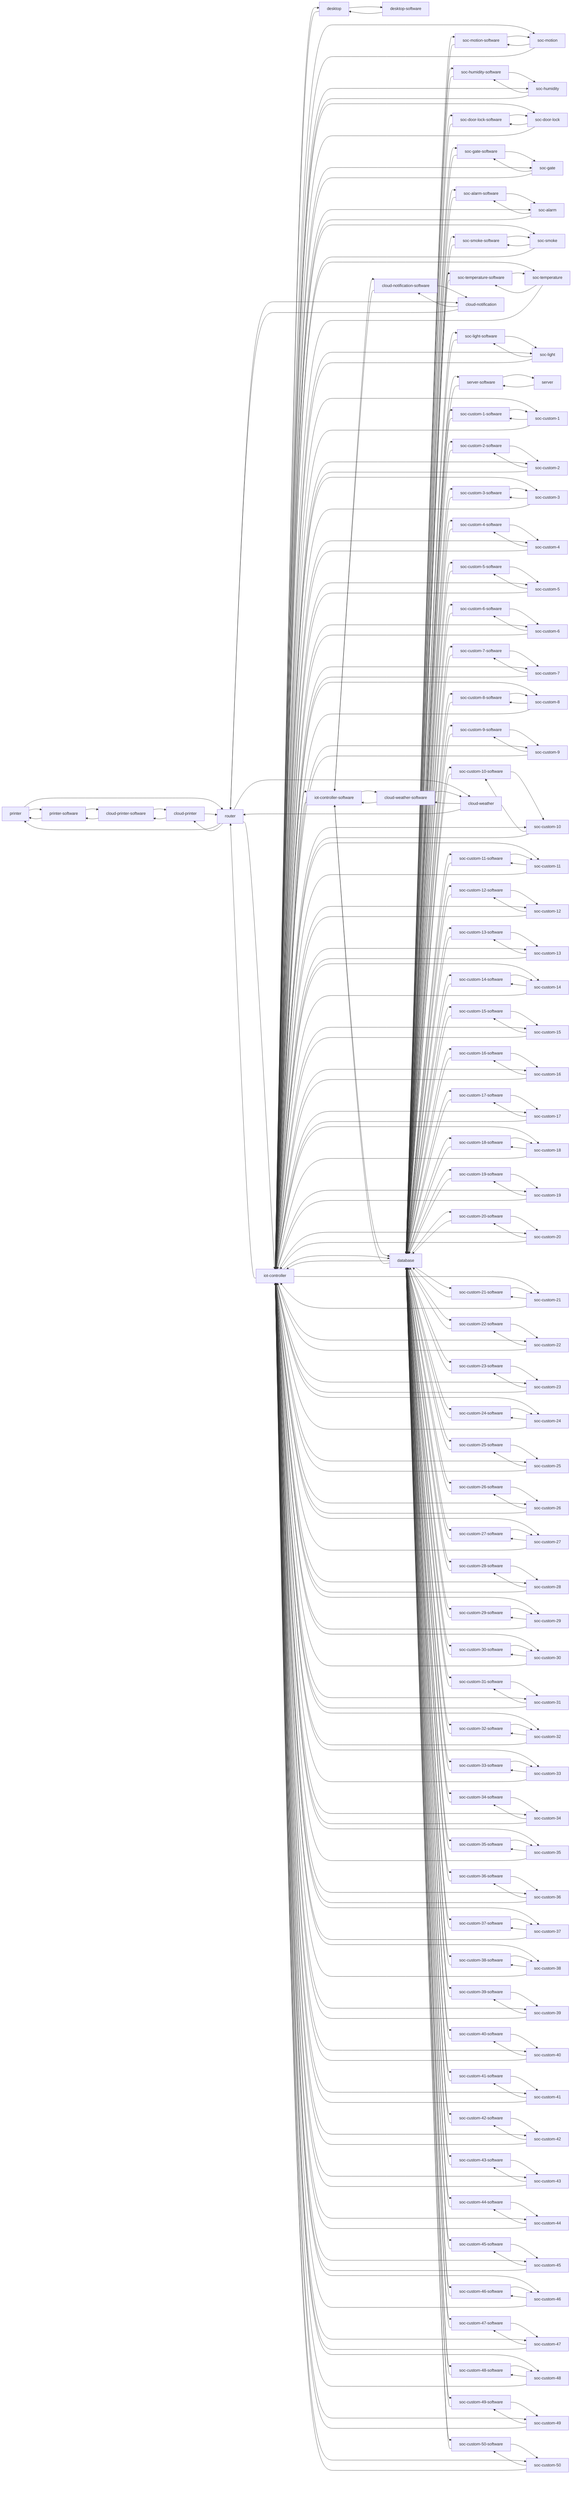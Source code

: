 %% 855000
flowchart LR
	printer[printer]
	soc-custom-9[soc-custom-9]
	soc-custom-7[soc-custom-7]
	soc-custom-8[soc-custom-8]
	soc-custom-10-software[soc-custom-10-software]
	soc-custom-16[soc-custom-16]
	soc-custom-17[soc-custom-17]
	soc-custom-14[soc-custom-14]
	soc-custom-15[soc-custom-15]
	soc-custom-16-software[soc-custom-16-software]
	soc-alarm[soc-alarm]
	soc-custom-18[soc-custom-18]
	soc-custom-19[soc-custom-19]
	soc-custom-12[soc-custom-12]
	soc-custom-25-software[soc-custom-25-software]
	soc-custom-13[soc-custom-13]
	soc-custom-34-software[soc-custom-34-software]
	soc-custom-10[soc-custom-10]
	soc-custom-11[soc-custom-11]
	soc-custom-43-software[soc-custom-43-software]
	soc-custom-5-software[soc-custom-5-software]
	soc-custom-20-software[soc-custom-20-software]
	soc-custom-26-software[soc-custom-26-software]
	soc-custom-49-software[soc-custom-49-software]
	soc-custom-27[soc-custom-27]
	soc-custom-28[soc-custom-28]
	soc-custom-25[soc-custom-25]
	desktop-software[desktop-software]
	soc-custom-26[soc-custom-26]
	database[database]
	soc-custom-29[soc-custom-29]
	soc-custom-6-software[soc-custom-6-software]
	soc-custom-15-software[soc-custom-15-software]
	soc-custom-20[soc-custom-20]
	soc-light[soc-light]
	soc-custom-44-software[soc-custom-44-software]
	soc-custom-23[soc-custom-23]
	soc-custom-24[soc-custom-24]
	soc-custom-21[soc-custom-21]
	soc-custom-22[soc-custom-22]
	cloud-printer[cloud-printer]
	soc-custom-39-software[soc-custom-39-software]
	soc-custom-4-software[soc-custom-4-software]
	soc-custom-42-software[soc-custom-42-software]
	soc-custom-36-software[soc-custom-36-software]
	soc-motion[soc-motion]
	soc-humidity-software[soc-humidity-software]
	soc-custom-45-software[soc-custom-45-software]
	cloud-notification-software[cloud-notification-software]
	soc-humidity[soc-humidity]
	soc-alarm-software[soc-alarm-software]
	soc-custom-7-software[soc-custom-7-software]
	server[server]
	cloud-notification[cloud-notification]
	soc-custom-17-software[soc-custom-17-software]
	soc-custom-2-software[soc-custom-2-software]
	soc-light-software[soc-light-software]
	soc-custom-23-software[soc-custom-23-software]
	soc-custom-9-software[soc-custom-9-software]
	soc-smoke[soc-smoke]
	soc-gate-software[soc-gate-software]
	soc-custom-47-software[soc-custom-47-software]
	soc-custom-12-software[soc-custom-12-software]
	soc-temperature[soc-temperature]
	soc-custom-50-software[soc-custom-50-software]
	soc-custom-41-software[soc-custom-41-software]
	soc-custom-19-software[soc-custom-19-software]
	soc-custom-13-software[soc-custom-13-software]
	soc-custom-28-software[soc-custom-28-software]
	soc-custom-22-software[soc-custom-22-software]
	soc-custom-50[soc-custom-50]
	iot-controller-software[iot-controller-software]
	soc-custom-31-software[soc-custom-31-software]
	soc-custom-40-software[soc-custom-40-software]
	iot-controller[iot-controller]
	soc-custom-14-software[soc-custom-14-software]
	soc-temperature-software[soc-temperature-software]
	soc-custom-37-software[soc-custom-37-software]
	soc-custom-32-software[soc-custom-32-software]
	router[router]
	cloud-printer-software[cloud-printer-software]
	cloud-weather-software[cloud-weather-software]
	soc-smoke-software[soc-smoke-software]
	soc-custom-21-software[soc-custom-21-software]
	soc-custom-38-software[soc-custom-38-software]
	soc-custom-27-software[soc-custom-27-software]
	soc-custom-33-software[soc-custom-33-software]
	soc-custom-24-software[soc-custom-24-software]
	soc-custom-18-software[soc-custom-18-software]
	soc-custom-1-software[soc-custom-1-software]
	soc-custom-38[soc-custom-38]
	soc-custom-39[soc-custom-39]
	soc-door-lock-software[soc-door-lock-software]
	soc-custom-36[soc-custom-36]
	soc-custom-37[soc-custom-37]
	soc-custom-48-software[soc-custom-48-software]
	soc-custom-30[soc-custom-30]
	soc-custom-31[soc-custom-31]
	soc-custom-34[soc-custom-34]
	soc-custom-35[soc-custom-35]
	soc-custom-32[soc-custom-32]
	soc-custom-33[soc-custom-33]
	soc-door-lock[soc-door-lock]
	soc-custom-11-software[soc-custom-11-software]
	soc-motion-software[soc-motion-software]
	soc-custom-46-software[soc-custom-46-software]
	soc-gate[soc-gate]
	cloud-weather[cloud-weather]
	soc-custom-8-software[soc-custom-8-software]
	soc-custom-49[soc-custom-49]
	soc-custom-35-software[soc-custom-35-software]
	soc-custom-47[soc-custom-47]
	soc-custom-48[soc-custom-48]
	desktop[desktop]
	server-software[server-software]
	soc-custom-5[soc-custom-5]
	soc-custom-41[soc-custom-41]
	soc-custom-42[soc-custom-42]
	soc-custom-6[soc-custom-6]
	soc-custom-3[soc-custom-3]
	printer-software[printer-software]
	soc-custom-29-software[soc-custom-29-software]
	soc-custom-4[soc-custom-4]
	soc-custom-40[soc-custom-40]
	soc-custom-1[soc-custom-1]
	soc-custom-45[soc-custom-45]
	soc-custom-30-software[soc-custom-30-software]
	soc-custom-2[soc-custom-2]
	soc-custom-46[soc-custom-46]
	soc-custom-43[soc-custom-43]
	soc-custom-44[soc-custom-44]
	soc-custom-3-software[soc-custom-3-software]
	printer --> printer-software
	printer --> router
	soc-custom-9 --> soc-custom-9-software
	soc-custom-9 --> iot-controller
	soc-custom-7 --> soc-custom-7-software
	soc-custom-7 --> iot-controller
	soc-custom-8 --> soc-custom-8-software
	soc-custom-8 --> iot-controller
	soc-custom-10-software --> soc-custom-10
	soc-custom-10-software --> database
	soc-custom-16 --> soc-custom-16-software
	soc-custom-16 --> iot-controller
	soc-custom-17 --> soc-custom-17-software
	soc-custom-17 --> iot-controller
	soc-custom-14 --> soc-custom-14-software
	soc-custom-14 --> iot-controller
	soc-custom-15 --> soc-custom-15-software
	soc-custom-15 --> iot-controller
	soc-custom-16-software --> soc-custom-16
	soc-custom-16-software --> database
	soc-alarm --> soc-alarm-software
	soc-alarm --> iot-controller
	soc-custom-18 --> soc-custom-18-software
	soc-custom-18 --> iot-controller
	soc-custom-19 --> soc-custom-19-software
	soc-custom-19 --> iot-controller
	soc-custom-12 --> soc-custom-12-software
	soc-custom-12 --> iot-controller
	soc-custom-25-software --> soc-custom-25
	soc-custom-25-software --> database
	soc-custom-13 --> soc-custom-13-software
	soc-custom-13 --> iot-controller
	soc-custom-34-software --> soc-custom-34
	soc-custom-34-software --> database
	soc-custom-10 --> soc-custom-10-software
	soc-custom-10 --> iot-controller
	soc-custom-11 --> soc-custom-11-software
	soc-custom-11 --> iot-controller
	soc-custom-43-software --> soc-custom-43
	soc-custom-43-software --> database
	soc-custom-5-software --> soc-custom-5
	soc-custom-5-software --> database
	soc-custom-20-software --> soc-custom-20
	soc-custom-20-software --> database
	soc-custom-26-software --> soc-custom-26
	soc-custom-26-software --> database
	soc-custom-49-software --> soc-custom-49
	soc-custom-49-software --> database
	soc-custom-27 --> soc-custom-27-software
	soc-custom-27 --> iot-controller
	soc-custom-28 --> soc-custom-28-software
	soc-custom-28 --> iot-controller
	soc-custom-25 --> soc-custom-25-software
	soc-custom-25 --> iot-controller
	desktop-software --> desktop
	soc-custom-26 --> soc-custom-26-software
	soc-custom-26 --> iot-controller
	database --> iot-controller
	database --> iot-controller-software
	database --> soc-motion-software
	database --> soc-humidity-software
	database --> soc-door-lock-software
	database --> soc-gate-software
	database --> soc-alarm-software
	database --> soc-smoke-software
	database --> soc-temperature-software
	database --> soc-light-software
	database --> server-software
	database --> soc-custom-1-software
	database --> soc-custom-2-software
	database --> soc-custom-3-software
	database --> soc-custom-4-software
	database --> soc-custom-5-software
	database --> soc-custom-6-software
	database --> soc-custom-7-software
	database --> soc-custom-8-software
	database --> soc-custom-9-software
	database --> soc-custom-10-software
	database --> soc-custom-11-software
	database --> soc-custom-12-software
	database --> soc-custom-13-software
	database --> soc-custom-14-software
	database --> soc-custom-15-software
	database --> soc-custom-16-software
	database --> soc-custom-17-software
	database --> soc-custom-18-software
	database --> soc-custom-19-software
	database --> soc-custom-20-software
	database --> soc-custom-21-software
	database --> soc-custom-22-software
	database --> soc-custom-23-software
	database --> soc-custom-24-software
	database --> soc-custom-25-software
	database --> soc-custom-26-software
	database --> soc-custom-27-software
	database --> soc-custom-28-software
	database --> soc-custom-29-software
	database --> soc-custom-30-software
	database --> soc-custom-31-software
	database --> soc-custom-32-software
	database --> soc-custom-33-software
	database --> soc-custom-34-software
	database --> soc-custom-35-software
	database --> soc-custom-36-software
	database --> soc-custom-37-software
	database --> soc-custom-38-software
	database --> soc-custom-39-software
	database --> soc-custom-40-software
	database --> soc-custom-41-software
	database --> soc-custom-42-software
	database --> soc-custom-43-software
	database --> soc-custom-44-software
	database --> soc-custom-45-software
	database --> soc-custom-46-software
	database --> soc-custom-47-software
	database --> soc-custom-48-software
	database --> soc-custom-49-software
	database --> soc-custom-50-software
	soc-custom-29 --> soc-custom-29-software
	soc-custom-29 --> iot-controller
	soc-custom-6-software --> soc-custom-6
	soc-custom-6-software --> database
	soc-custom-15-software --> soc-custom-15
	soc-custom-15-software --> database
	soc-custom-20 --> soc-custom-20-software
	soc-custom-20 --> iot-controller
	soc-light --> soc-light-software
	soc-light --> iot-controller
	soc-custom-44-software --> soc-custom-44
	soc-custom-44-software --> database
	soc-custom-23 --> soc-custom-23-software
	soc-custom-23 --> iot-controller
	soc-custom-24 --> soc-custom-24-software
	soc-custom-24 --> iot-controller
	soc-custom-21 --> soc-custom-21-software
	soc-custom-21 --> iot-controller
	soc-custom-22 --> soc-custom-22-software
	soc-custom-22 --> iot-controller
	cloud-printer --> cloud-printer-software
	cloud-printer --> router
	soc-custom-39-software --> soc-custom-39
	soc-custom-39-software --> database
	soc-custom-4-software --> soc-custom-4
	soc-custom-4-software --> database
	soc-custom-42-software --> soc-custom-42
	soc-custom-42-software --> database
	soc-custom-36-software --> soc-custom-36
	soc-custom-36-software --> database
	soc-motion --> soc-motion-software
	soc-motion --> iot-controller
	soc-humidity-software --> soc-humidity
	soc-humidity-software --> database
	soc-custom-45-software --> soc-custom-45
	soc-custom-45-software --> database
	cloud-notification-software --> cloud-notification
	cloud-notification-software --> iot-controller-software
	soc-humidity --> soc-humidity-software
	soc-humidity --> iot-controller
	soc-alarm-software --> soc-alarm
	soc-alarm-software --> database
	soc-custom-7-software --> soc-custom-7
	soc-custom-7-software --> database
	server --> server-software
	cloud-notification --> cloud-notification-software
	cloud-notification --> router
	soc-custom-17-software --> soc-custom-17
	soc-custom-17-software --> database
	soc-custom-2-software --> soc-custom-2
	soc-custom-2-software --> database
	soc-light-software --> soc-light
	soc-light-software --> database
	soc-custom-23-software --> soc-custom-23
	soc-custom-23-software --> database
	soc-custom-9-software --> soc-custom-9
	soc-custom-9-software --> database
	soc-smoke --> soc-smoke-software
	soc-smoke --> iot-controller
	soc-gate-software --> soc-gate
	soc-gate-software --> database
	soc-custom-47-software --> soc-custom-47
	soc-custom-47-software --> database
	soc-custom-12-software --> soc-custom-12
	soc-custom-12-software --> database
	soc-temperature --> soc-temperature-software
	soc-temperature --> iot-controller
	soc-custom-50-software --> soc-custom-50
	soc-custom-50-software --> database
	soc-custom-41-software --> soc-custom-41
	soc-custom-41-software --> database
	soc-custom-19-software --> soc-custom-19
	soc-custom-19-software --> database
	soc-custom-13-software --> soc-custom-13
	soc-custom-13-software --> database
	soc-custom-28-software --> soc-custom-28
	soc-custom-28-software --> database
	soc-custom-22-software --> soc-custom-22
	soc-custom-22-software --> database
	soc-custom-50 --> soc-custom-50-software
	soc-custom-50 --> iot-controller
	iot-controller-software --> iot-controller
	iot-controller-software --> database
	iot-controller-software --> cloud-weather-software
	iot-controller-software --> cloud-notification-software
	soc-custom-31-software --> soc-custom-31
	soc-custom-31-software --> database
	soc-custom-40-software --> soc-custom-40
	soc-custom-40-software --> database
	iot-controller --> iot-controller-software
	iot-controller --> database
	iot-controller --> soc-motion
	iot-controller --> soc-humidity
	iot-controller --> soc-door-lock
	iot-controller --> soc-gate
	iot-controller --> soc-alarm
	iot-controller --> soc-smoke
	iot-controller --> soc-temperature
	iot-controller --> soc-light
	iot-controller --> router
	iot-controller --> desktop
	iot-controller --> soc-custom-1
	iot-controller --> soc-custom-2
	iot-controller --> soc-custom-3
	iot-controller --> soc-custom-4
	iot-controller --> soc-custom-5
	iot-controller --> soc-custom-6
	iot-controller --> soc-custom-7
	iot-controller --> soc-custom-8
	iot-controller --> soc-custom-9
	iot-controller --> soc-custom-10
	iot-controller --> soc-custom-11
	iot-controller --> soc-custom-12
	iot-controller --> soc-custom-13
	iot-controller --> soc-custom-14
	iot-controller --> soc-custom-15
	iot-controller --> soc-custom-16
	iot-controller --> soc-custom-17
	iot-controller --> soc-custom-18
	iot-controller --> soc-custom-19
	iot-controller --> soc-custom-20
	iot-controller --> soc-custom-21
	iot-controller --> soc-custom-22
	iot-controller --> soc-custom-23
	iot-controller --> soc-custom-24
	iot-controller --> soc-custom-25
	iot-controller --> soc-custom-26
	iot-controller --> soc-custom-27
	iot-controller --> soc-custom-28
	iot-controller --> soc-custom-29
	iot-controller --> soc-custom-30
	iot-controller --> soc-custom-31
	iot-controller --> soc-custom-32
	iot-controller --> soc-custom-33
	iot-controller --> soc-custom-34
	iot-controller --> soc-custom-35
	iot-controller --> soc-custom-36
	iot-controller --> soc-custom-37
	iot-controller --> soc-custom-38
	iot-controller --> soc-custom-39
	iot-controller --> soc-custom-40
	iot-controller --> soc-custom-41
	iot-controller --> soc-custom-42
	iot-controller --> soc-custom-43
	iot-controller --> soc-custom-44
	iot-controller --> soc-custom-45
	iot-controller --> soc-custom-46
	iot-controller --> soc-custom-47
	iot-controller --> soc-custom-48
	iot-controller --> soc-custom-49
	iot-controller --> soc-custom-50
	soc-custom-14-software --> soc-custom-14
	soc-custom-14-software --> database
	soc-temperature-software --> soc-temperature
	soc-temperature-software --> database
	soc-custom-37-software --> soc-custom-37
	soc-custom-37-software --> database
	soc-custom-32-software --> soc-custom-32
	soc-custom-32-software --> database
	router --> iot-controller
	router --> printer
	router --> cloud-printer
	router --> cloud-weather
	router --> cloud-notification
	cloud-printer-software --> cloud-printer
	cloud-printer-software --> printer-software
	cloud-weather-software --> cloud-weather
	cloud-weather-software --> iot-controller-software
	soc-smoke-software --> soc-smoke
	soc-smoke-software --> database
	soc-custom-21-software --> soc-custom-21
	soc-custom-21-software --> database
	soc-custom-38-software --> soc-custom-38
	soc-custom-38-software --> database
	soc-custom-27-software --> soc-custom-27
	soc-custom-27-software --> database
	soc-custom-33-software --> soc-custom-33
	soc-custom-33-software --> database
	soc-custom-24-software --> soc-custom-24
	soc-custom-24-software --> database
	soc-custom-18-software --> soc-custom-18
	soc-custom-18-software --> database
	soc-custom-1-software --> soc-custom-1
	soc-custom-1-software --> database
	soc-custom-38 --> soc-custom-38-software
	soc-custom-38 --> iot-controller
	soc-custom-39 --> soc-custom-39-software
	soc-custom-39 --> iot-controller
	soc-door-lock-software --> soc-door-lock
	soc-door-lock-software --> database
	soc-custom-36 --> soc-custom-36-software
	soc-custom-36 --> iot-controller
	soc-custom-37 --> soc-custom-37-software
	soc-custom-37 --> iot-controller
	soc-custom-48-software --> soc-custom-48
	soc-custom-48-software --> database
	soc-custom-30 --> soc-custom-30-software
	soc-custom-30 --> iot-controller
	soc-custom-31 --> soc-custom-31-software
	soc-custom-31 --> iot-controller
	soc-custom-34 --> soc-custom-34-software
	soc-custom-34 --> iot-controller
	soc-custom-35 --> soc-custom-35-software
	soc-custom-35 --> iot-controller
	soc-custom-32 --> soc-custom-32-software
	soc-custom-32 --> iot-controller
	soc-custom-33 --> soc-custom-33-software
	soc-custom-33 --> iot-controller
	soc-door-lock --> soc-door-lock-software
	soc-door-lock --> iot-controller
	soc-custom-11-software --> soc-custom-11
	soc-custom-11-software --> database
	soc-motion-software --> soc-motion
	soc-motion-software --> database
	soc-custom-46-software --> soc-custom-46
	soc-custom-46-software --> database
	soc-gate --> soc-gate-software
	soc-gate --> iot-controller
	cloud-weather --> cloud-weather-software
	cloud-weather --> router
	soc-custom-8-software --> soc-custom-8
	soc-custom-8-software --> database
	soc-custom-49 --> soc-custom-49-software
	soc-custom-49 --> iot-controller
	soc-custom-35-software --> soc-custom-35
	soc-custom-35-software --> database
	soc-custom-47 --> soc-custom-47-software
	soc-custom-47 --> iot-controller
	soc-custom-48 --> soc-custom-48-software
	soc-custom-48 --> iot-controller
	desktop --> desktop-software
	desktop --> iot-controller
	server-software --> server
	server-software --> database
	soc-custom-5 --> soc-custom-5-software
	soc-custom-5 --> iot-controller
	soc-custom-41 --> soc-custom-41-software
	soc-custom-41 --> iot-controller
	soc-custom-42 --> soc-custom-42-software
	soc-custom-42 --> iot-controller
	soc-custom-6 --> soc-custom-6-software
	soc-custom-6 --> iot-controller
	soc-custom-3 --> soc-custom-3-software
	soc-custom-3 --> iot-controller
	printer-software --> printer
	printer-software --> cloud-printer-software
	soc-custom-29-software --> soc-custom-29
	soc-custom-29-software --> database
	soc-custom-4 --> soc-custom-4-software
	soc-custom-4 --> iot-controller
	soc-custom-40 --> soc-custom-40-software
	soc-custom-40 --> iot-controller
	soc-custom-1 --> soc-custom-1-software
	soc-custom-1 --> iot-controller
	soc-custom-45 --> soc-custom-45-software
	soc-custom-45 --> iot-controller
	soc-custom-30-software --> soc-custom-30
	soc-custom-30-software --> database
	soc-custom-2 --> soc-custom-2-software
	soc-custom-2 --> iot-controller
	soc-custom-46 --> soc-custom-46-software
	soc-custom-46 --> iot-controller
	soc-custom-43 --> soc-custom-43-software
	soc-custom-43 --> iot-controller
	soc-custom-44 --> soc-custom-44-software
	soc-custom-44 --> iot-controller
	soc-custom-3-software --> soc-custom-3
	soc-custom-3-software --> database